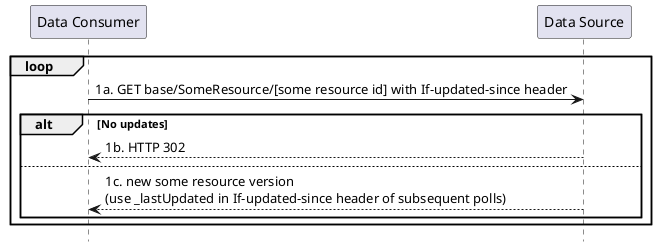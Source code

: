 @startuml
hide footbox
participant "Data Consumer" as Consumer
participant "Data Source" as Source
loop
  Consumer -> Source: 1a. GET base/SomeResource/[some resource id] with If-updated-since header
  alt No updates
    Consumer <-- Source: 1b. HTTP 302
  else 
    Consumer <-- Source: 1c. new some resource version\n(use _lastUpdated in If-updated-since header of subsequent polls)
  end
end
@enduml